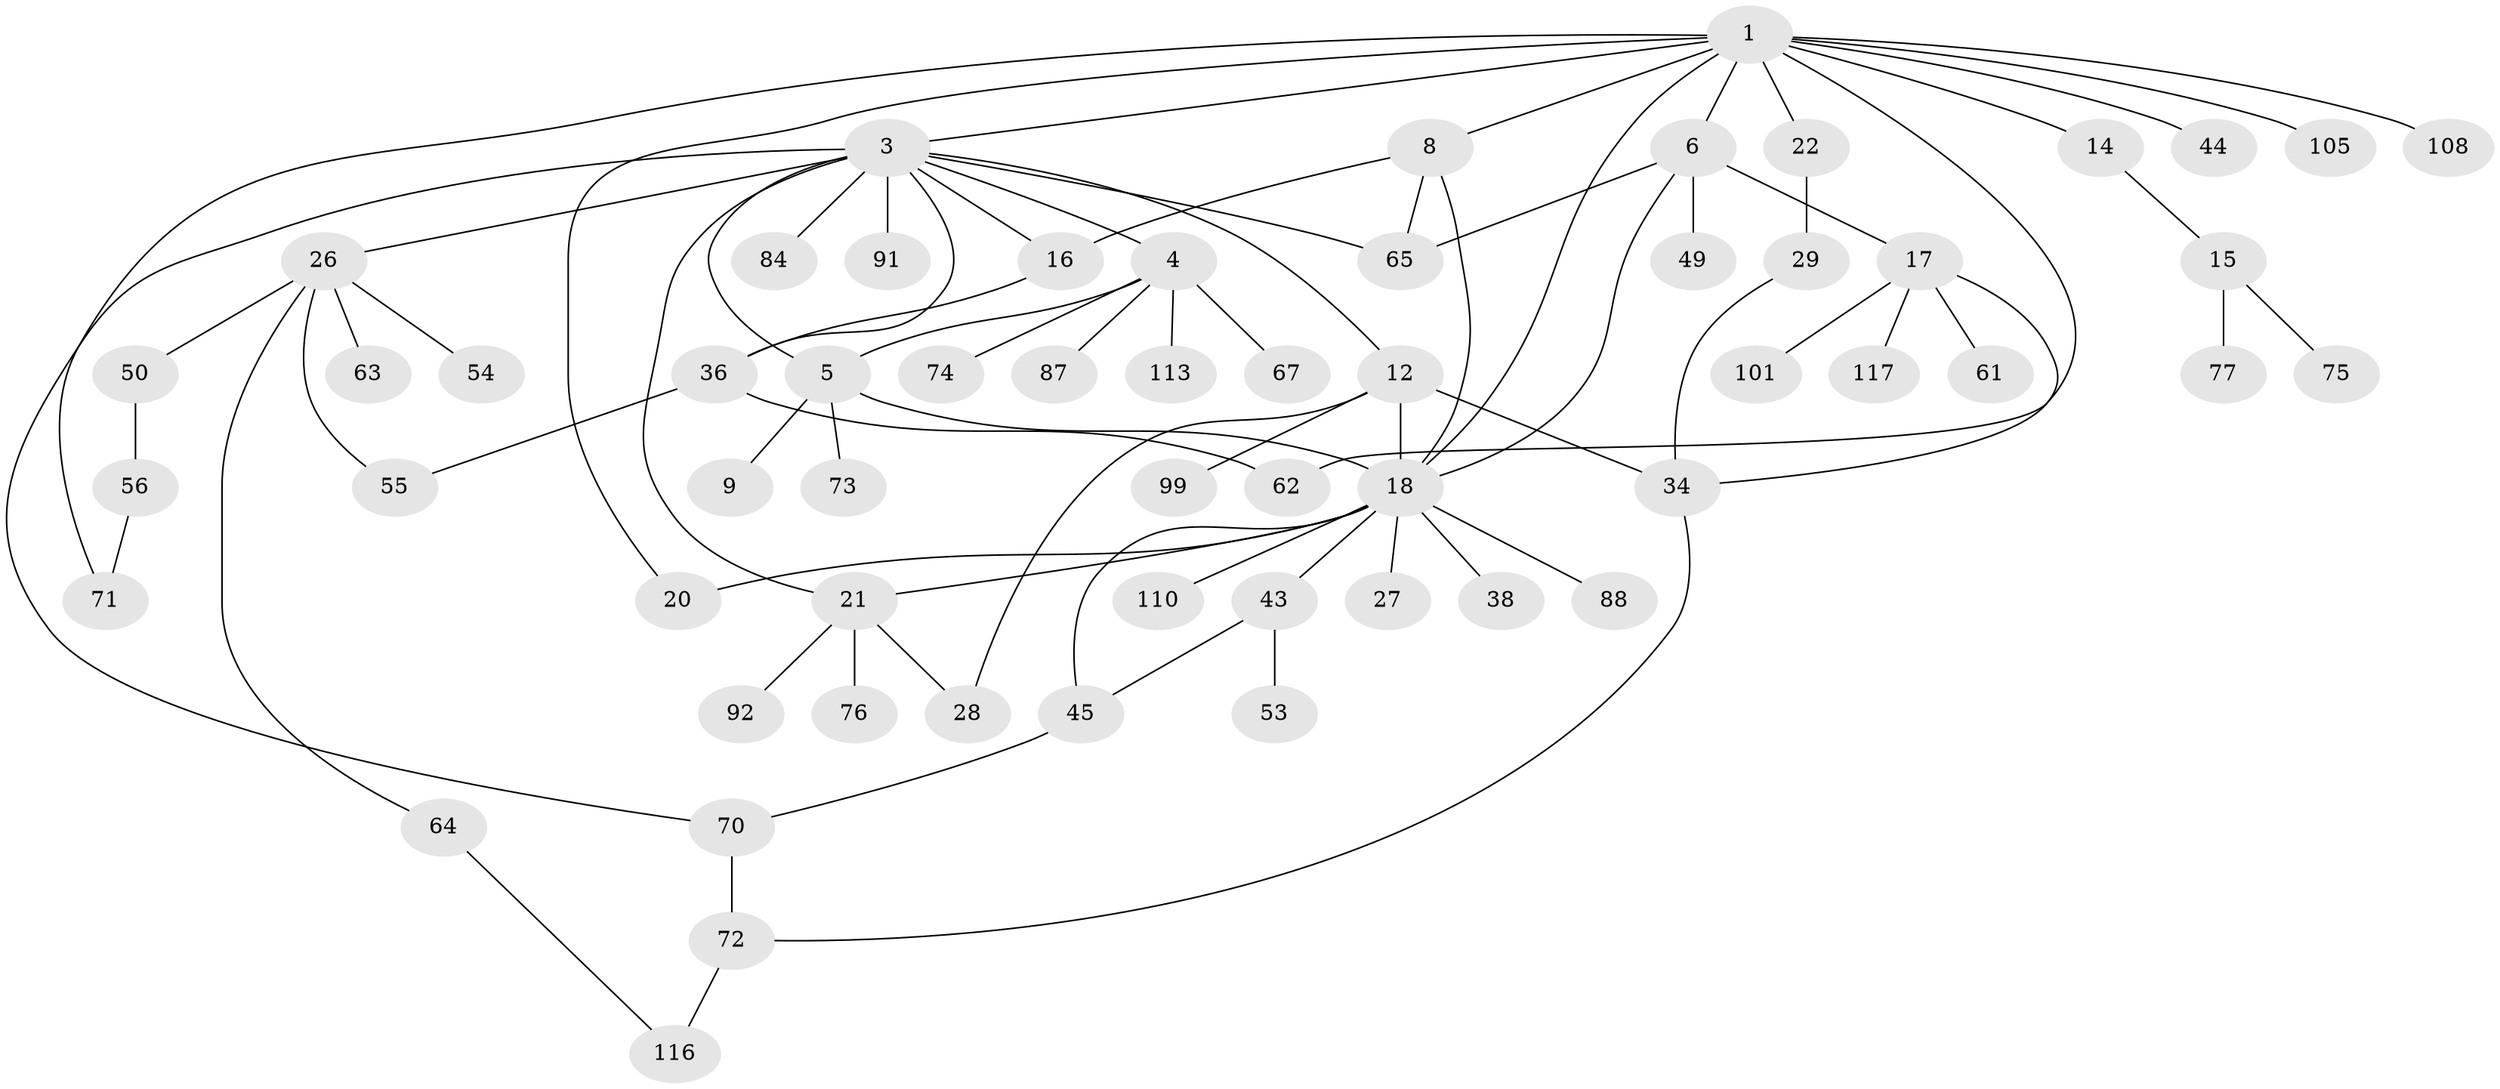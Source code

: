 // original degree distribution, {4: 0.10084033613445378, 8: 0.008403361344537815, 7: 0.01680672268907563, 6: 0.03361344537815126, 5: 0.03361344537815126, 3: 0.17647058823529413, 1: 0.37815126050420167, 2: 0.25210084033613445}
// Generated by graph-tools (version 1.1) at 2025/13/03/09/25 04:13:16]
// undirected, 59 vertices, 79 edges
graph export_dot {
graph [start="1"]
  node [color=gray90,style=filled];
  1 [super="+2"];
  3 [super="+10+83+7+103"];
  4 [super="+33"];
  5 [super="+66"];
  6 [super="+11"];
  8 [super="+94"];
  9;
  12 [super="+13"];
  14;
  15;
  16;
  17;
  18 [super="+52+19"];
  20 [super="+39+118"];
  21 [super="+60"];
  22 [super="+24"];
  26 [super="+46+31+106+97"];
  27 [super="+98"];
  28 [super="+48"];
  29 [super="+37+41"];
  34 [super="+47"];
  36 [super="+78+58"];
  38 [super="+42+68"];
  43 [super="+109"];
  44;
  45 [super="+107"];
  49;
  50;
  53 [super="+59"];
  54 [super="+93"];
  55 [super="+81+114"];
  56;
  61;
  62;
  63;
  64;
  65 [super="+111"];
  67;
  70;
  71;
  72;
  73;
  74;
  75;
  76 [super="+82"];
  77;
  84 [super="+104"];
  87;
  88;
  91;
  92;
  99;
  101;
  105;
  108;
  110;
  113;
  116;
  117;
  1 -- 14;
  1 -- 20;
  1 -- 22;
  1 -- 3;
  1 -- 6;
  1 -- 71;
  1 -- 8;
  1 -- 105;
  1 -- 44;
  1 -- 108;
  1 -- 18;
  1 -- 62;
  3 -- 4;
  3 -- 16;
  3 -- 65;
  3 -- 84;
  3 -- 21;
  3 -- 91;
  3 -- 12;
  3 -- 36;
  3 -- 5 [weight=2];
  3 -- 70;
  3 -- 26;
  4 -- 5;
  4 -- 74;
  4 -- 87;
  4 -- 113;
  4 -- 67;
  5 -- 9;
  5 -- 73;
  5 -- 18;
  6 -- 49;
  6 -- 65;
  6 -- 17;
  6 -- 18;
  8 -- 16;
  8 -- 65;
  8 -- 18;
  12 -- 34;
  12 -- 99;
  12 -- 28;
  12 -- 18 [weight=2];
  14 -- 15;
  15 -- 75;
  15 -- 77;
  16 -- 36;
  17 -- 61;
  17 -- 101;
  17 -- 117;
  17 -- 34;
  18 -- 88;
  18 -- 38;
  18 -- 43;
  18 -- 45;
  18 -- 110;
  18 -- 20;
  18 -- 21;
  18 -- 27;
  21 -- 28;
  21 -- 76;
  21 -- 92;
  22 -- 29;
  26 -- 63;
  26 -- 55;
  26 -- 64;
  26 -- 50;
  26 -- 54;
  29 -- 34;
  34 -- 72;
  36 -- 62;
  36 -- 55;
  43 -- 53;
  43 -- 45;
  45 -- 70;
  50 -- 56;
  56 -- 71;
  64 -- 116;
  70 -- 72;
  72 -- 116;
}

